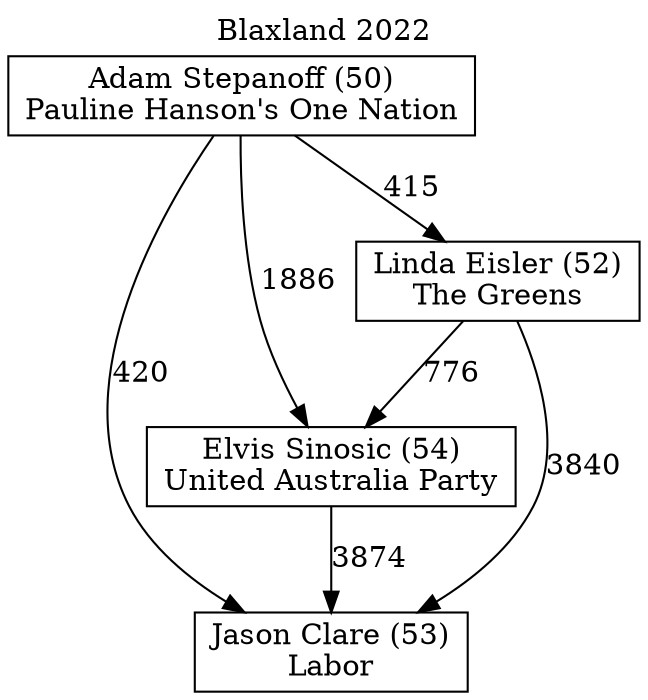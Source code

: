 // House preference flow
digraph "Jason Clare (53)_Blaxland_2022" {
	graph [label="Blaxland 2022" labelloc=t mclimit=10]
	node [shape=box]
	"Adam Stepanoff (50)" [label="Adam Stepanoff (50)
Pauline Hanson's One Nation"]
	"Elvis Sinosic (54)" [label="Elvis Sinosic (54)
United Australia Party"]
	"Jason Clare (53)" [label="Jason Clare (53)
Labor"]
	"Linda Eisler (52)" [label="Linda Eisler (52)
The Greens"]
	"Adam Stepanoff (50)" -> "Elvis Sinosic (54)" [label=1886]
	"Adam Stepanoff (50)" -> "Jason Clare (53)" [label=420]
	"Adam Stepanoff (50)" -> "Linda Eisler (52)" [label=415]
	"Elvis Sinosic (54)" -> "Jason Clare (53)" [label=3874]
	"Linda Eisler (52)" -> "Elvis Sinosic (54)" [label=776]
	"Linda Eisler (52)" -> "Jason Clare (53)" [label=3840]
}
